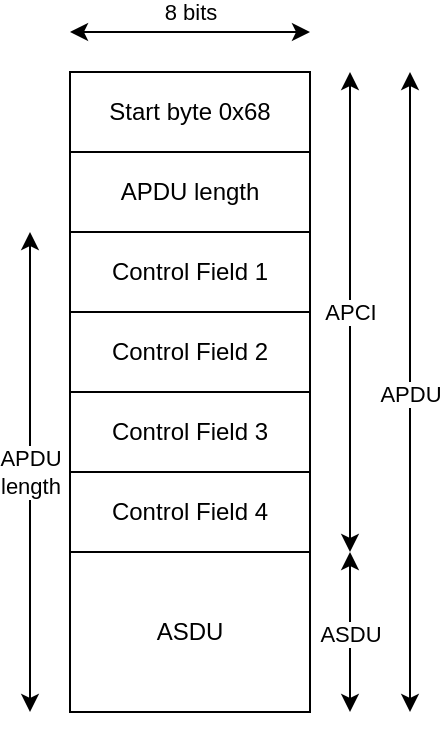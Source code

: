 <mxfile version="17.4.2" type="device"><diagram id="hsx1MtqVb72eCnc-Uv_M" name="Page-1"><mxGraphModel dx="981" dy="519" grid="1" gridSize="10" guides="1" tooltips="1" connect="1" arrows="1" fold="1" page="1" pageScale="1" pageWidth="827" pageHeight="1169" math="0" shadow="0"><root><mxCell id="0"/><mxCell id="1" parent="0"/><mxCell id="0a0kGH_k4JDZ2BkSISHs-1" value="&lt;div&gt;Start byte 0x68&lt;/div&gt;" style="rounded=0;whiteSpace=wrap;html=1;" vertex="1" parent="1"><mxGeometry x="280" y="80" width="120" height="40" as="geometry"/></mxCell><mxCell id="0a0kGH_k4JDZ2BkSISHs-3" value="&lt;div&gt;APDU length&lt;br&gt;&lt;/div&gt;" style="rounded=0;whiteSpace=wrap;html=1;" vertex="1" parent="1"><mxGeometry x="280" y="120" width="120" height="40" as="geometry"/></mxCell><mxCell id="0a0kGH_k4JDZ2BkSISHs-4" value="&lt;div&gt;Control Field 1&lt;br&gt;&lt;/div&gt;" style="rounded=0;whiteSpace=wrap;html=1;" vertex="1" parent="1"><mxGeometry x="280" y="160" width="120" height="40" as="geometry"/></mxCell><mxCell id="0a0kGH_k4JDZ2BkSISHs-6" value="&lt;div&gt;Control Field 2&lt;br&gt;&lt;/div&gt;" style="rounded=0;whiteSpace=wrap;html=1;" vertex="1" parent="1"><mxGeometry x="280" y="200" width="120" height="40" as="geometry"/></mxCell><mxCell id="0a0kGH_k4JDZ2BkSISHs-7" value="&lt;div&gt;Control Field 3&lt;/div&gt;" style="rounded=0;whiteSpace=wrap;html=1;" vertex="1" parent="1"><mxGeometry x="280" y="240" width="120" height="40" as="geometry"/></mxCell><mxCell id="0a0kGH_k4JDZ2BkSISHs-8" value="&lt;div&gt;Control Field 4&lt;/div&gt;" style="rounded=0;whiteSpace=wrap;html=1;" vertex="1" parent="1"><mxGeometry x="280" y="280" width="120" height="40" as="geometry"/></mxCell><mxCell id="0a0kGH_k4JDZ2BkSISHs-10" value="&lt;div&gt;ASDU&lt;/div&gt;" style="rounded=0;whiteSpace=wrap;html=1;" vertex="1" parent="1"><mxGeometry x="280" y="320" width="120" height="80" as="geometry"/></mxCell><mxCell id="0a0kGH_k4JDZ2BkSISHs-11" value="" style="endArrow=classic;startArrow=classic;html=1;rounded=0;" edge="1" parent="1"><mxGeometry width="50" height="50" relative="1" as="geometry"><mxPoint x="280" y="60" as="sourcePoint"/><mxPoint x="400" y="60" as="targetPoint"/><Array as="points"/></mxGeometry></mxCell><mxCell id="0a0kGH_k4JDZ2BkSISHs-12" value="&lt;div&gt;8 bits&lt;/div&gt;" style="edgeLabel;html=1;align=center;verticalAlign=middle;resizable=0;points=[];labelPosition=center;verticalLabelPosition=middle;" vertex="1" connectable="0" parent="0a0kGH_k4JDZ2BkSISHs-11"><mxGeometry x="-0.167" y="3" relative="1" as="geometry"><mxPoint x="10" y="-7" as="offset"/></mxGeometry></mxCell><mxCell id="0a0kGH_k4JDZ2BkSISHs-14" value="" style="endArrow=classic;startArrow=classic;html=1;rounded=0;" edge="1" parent="1"><mxGeometry width="50" height="50" relative="1" as="geometry"><mxPoint x="420" y="320" as="sourcePoint"/><mxPoint x="420" y="80" as="targetPoint"/></mxGeometry></mxCell><mxCell id="0a0kGH_k4JDZ2BkSISHs-15" value="&lt;div&gt;APCI&lt;/div&gt;" style="edgeLabel;html=1;align=center;verticalAlign=middle;resizable=0;points=[];" vertex="1" connectable="0" parent="0a0kGH_k4JDZ2BkSISHs-14"><mxGeometry x="0.092" y="-2" relative="1" as="geometry"><mxPoint x="-2" y="11" as="offset"/></mxGeometry></mxCell><mxCell id="0a0kGH_k4JDZ2BkSISHs-16" value="" style="endArrow=classic;startArrow=classic;html=1;rounded=0;" edge="1" parent="1"><mxGeometry width="50" height="50" relative="1" as="geometry"><mxPoint x="450" y="400" as="sourcePoint"/><mxPoint x="450" y="80" as="targetPoint"/></mxGeometry></mxCell><mxCell id="0a0kGH_k4JDZ2BkSISHs-17" value="&lt;div&gt;APDU&lt;/div&gt;" style="edgeLabel;html=1;align=center;verticalAlign=middle;resizable=0;points=[];" vertex="1" connectable="0" parent="0a0kGH_k4JDZ2BkSISHs-16"><mxGeometry x="0.092" y="-2" relative="1" as="geometry"><mxPoint x="-2" y="15" as="offset"/></mxGeometry></mxCell><mxCell id="0a0kGH_k4JDZ2BkSISHs-18" value="" style="endArrow=classic;startArrow=classic;html=1;rounded=0;" edge="1" parent="1"><mxGeometry width="50" height="50" relative="1" as="geometry"><mxPoint x="420" y="400" as="sourcePoint"/><mxPoint x="420" y="320" as="targetPoint"/></mxGeometry></mxCell><mxCell id="0a0kGH_k4JDZ2BkSISHs-19" value="&lt;div&gt;ASDU&lt;/div&gt;" style="edgeLabel;html=1;align=center;verticalAlign=middle;resizable=0;points=[];" vertex="1" connectable="0" parent="0a0kGH_k4JDZ2BkSISHs-18"><mxGeometry x="0.092" y="-2" relative="1" as="geometry"><mxPoint x="-2" y="4" as="offset"/></mxGeometry></mxCell><mxCell id="0a0kGH_k4JDZ2BkSISHs-20" value="" style="endArrow=classic;startArrow=classic;html=1;rounded=0;" edge="1" parent="1"><mxGeometry width="50" height="50" relative="1" as="geometry"><mxPoint x="260" y="400" as="sourcePoint"/><mxPoint x="260" y="160" as="targetPoint"/></mxGeometry></mxCell><mxCell id="0a0kGH_k4JDZ2BkSISHs-21" value="&lt;div&gt;APDU&lt;/div&gt;&lt;div&gt;length&lt;/div&gt;" style="edgeLabel;html=1;align=center;verticalAlign=middle;resizable=0;points=[];" vertex="1" connectable="0" parent="0a0kGH_k4JDZ2BkSISHs-20"><mxGeometry x="0.092" y="-2" relative="1" as="geometry"><mxPoint x="-2" y="11" as="offset"/></mxGeometry></mxCell></root></mxGraphModel></diagram></mxfile>
